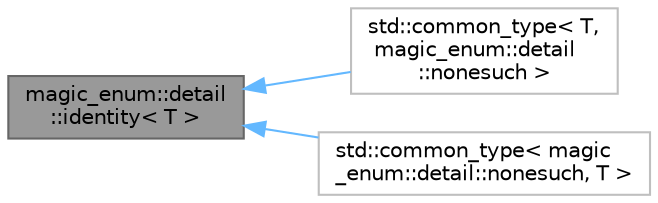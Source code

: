 digraph "magic_enum::detail::identity&lt; T &gt;"
{
 // LATEX_PDF_SIZE
  bgcolor="transparent";
  edge [fontname=Helvetica,fontsize=10,labelfontname=Helvetica,labelfontsize=10];
  node [fontname=Helvetica,fontsize=10,shape=box,height=0.2,width=0.4];
  rankdir="LR";
  Node1 [id="Node000001",label="magic_enum::detail\l::identity\< T \>",height=0.2,width=0.4,color="gray40", fillcolor="grey60", style="filled", fontcolor="black",tooltip=" "];
  Node1 -> Node2 [id="edge1_Node000001_Node000002",dir="back",color="steelblue1",style="solid",tooltip=" "];
  Node2 [id="Node000002",label="std::common_type\< T,\l magic_enum::detail\l::nonesuch \>",height=0.2,width=0.4,color="grey75", fillcolor="white", style="filled",URL="$structstd_1_1common__type_3_01_t_00_01magic__enum_1_1detail_1_1nonesuch_01_4.html",tooltip=" "];
  Node1 -> Node3 [id="edge2_Node000001_Node000003",dir="back",color="steelblue1",style="solid",tooltip=" "];
  Node3 [id="Node000003",label="std::common_type\< magic\l_enum::detail::nonesuch, T \>",height=0.2,width=0.4,color="grey75", fillcolor="white", style="filled",URL="$structstd_1_1common__type_3_01magic__enum_1_1detail_1_1nonesuch_00_01_t_01_4.html",tooltip=" "];
}
